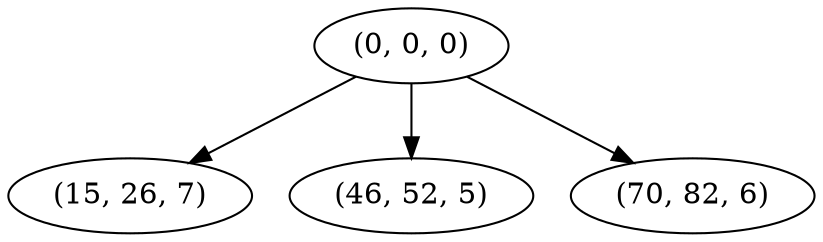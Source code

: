 digraph tree {
    "(0, 0, 0)";
    "(15, 26, 7)";
    "(46, 52, 5)";
    "(70, 82, 6)";
    "(0, 0, 0)" -> "(15, 26, 7)";
    "(0, 0, 0)" -> "(46, 52, 5)";
    "(0, 0, 0)" -> "(70, 82, 6)";
}
